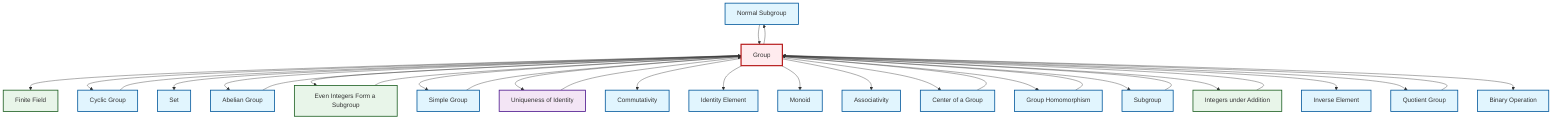 graph TD
    classDef definition fill:#e1f5fe,stroke:#01579b,stroke-width:2px
    classDef theorem fill:#f3e5f5,stroke:#4a148c,stroke-width:2px
    classDef axiom fill:#fff3e0,stroke:#e65100,stroke-width:2px
    classDef example fill:#e8f5e9,stroke:#1b5e20,stroke-width:2px
    classDef current fill:#ffebee,stroke:#b71c1c,stroke-width:3px
    def-normal-subgroup["Normal Subgroup"]:::definition
    def-homomorphism["Group Homomorphism"]:::definition
    def-binary-operation["Binary Operation"]:::definition
    def-cyclic-group["Cyclic Group"]:::definition
    def-abelian-group["Abelian Group"]:::definition
    ex-integers-addition["Integers under Addition"]:::example
    def-associativity["Associativity"]:::definition
    thm-unique-identity["Uniqueness of Identity"]:::theorem
    def-simple-group["Simple Group"]:::definition
    ex-finite-field["Finite Field"]:::example
    def-commutativity["Commutativity"]:::definition
    def-monoid["Monoid"]:::definition
    ex-even-integers-subgroup["Even Integers Form a Subgroup"]:::example
    def-center-of-group["Center of a Group"]:::definition
    def-subgroup["Subgroup"]:::definition
    def-set["Set"]:::definition
    def-identity-element["Identity Element"]:::definition
    def-inverse-element["Inverse Element"]:::definition
    def-group["Group"]:::definition
    def-quotient-group["Quotient Group"]:::definition
    def-cyclic-group --> def-group
    ex-even-integers-subgroup --> def-group
    def-normal-subgroup --> def-group
    def-group --> ex-finite-field
    def-group --> def-cyclic-group
    def-quotient-group --> def-group
    def-group --> def-set
    def-group --> def-abelian-group
    def-center-of-group --> def-group
    def-group --> ex-even-integers-subgroup
    def-abelian-group --> def-group
    def-simple-group --> def-group
    def-group --> def-normal-subgroup
    def-group --> def-simple-group
    def-group --> thm-unique-identity
    def-group --> def-commutativity
    def-group --> def-identity-element
    ex-integers-addition --> def-group
    def-group --> def-monoid
    def-group --> def-associativity
    def-homomorphism --> def-group
    def-group --> def-center-of-group
    def-group --> def-homomorphism
    def-group --> def-subgroup
    def-group --> ex-integers-addition
    thm-unique-identity --> def-group
    def-subgroup --> def-group
    def-group --> def-inverse-element
    def-group --> def-quotient-group
    def-group --> def-binary-operation
    class def-group current